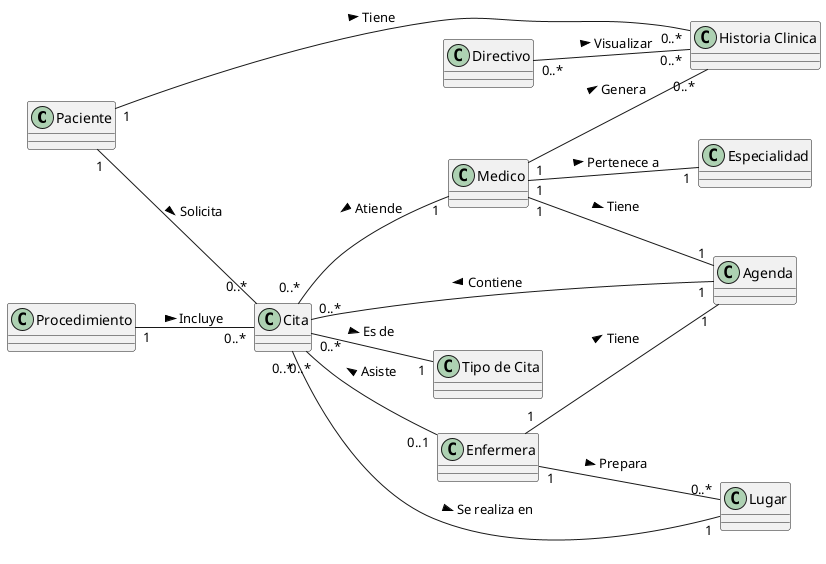 @startuml modeloDominioCitas

left to right direction

class Paciente
class Cita
class Medico
class Enfermera
class Directivo
class Lugar
class "Historia Clinica" as HistoriaClinica
class Agenda
class Especialidad
class "Tipo de Cita" as TipoCita
class Procedimiento

Paciente "1" -- "0..*" Cita : Solicita >
Cita "0..*" -- "1" Medico : Atiende <
Cita "0..*" -- "0..1" Enfermera : Asiste <
Cita "0..*" -- "1" Lugar : Se realiza en >
Enfermera "1" -- "0..*" Lugar : Prepara >

Medico "1" -- "0..*" HistoriaClinica : Genera >
Directivo "0..*" -- "0..*" HistoriaClinica : Visualizar >
Paciente "1" -- "0..*" HistoriaClinica : Tiene >

Medico "1" -- "1" Agenda : Tiene >
Agenda "1" -- "0..*" Cita : Contiene >
Enfermera "1" -- "1" Agenda : Tiene >

Medico "1" -- "1" Especialidad : Pertenece a >
Cita "0..*" -- "1" TipoCita : Es de >

Procedimiento "1" -- "0..*" Cita : Incluye >

@enduml